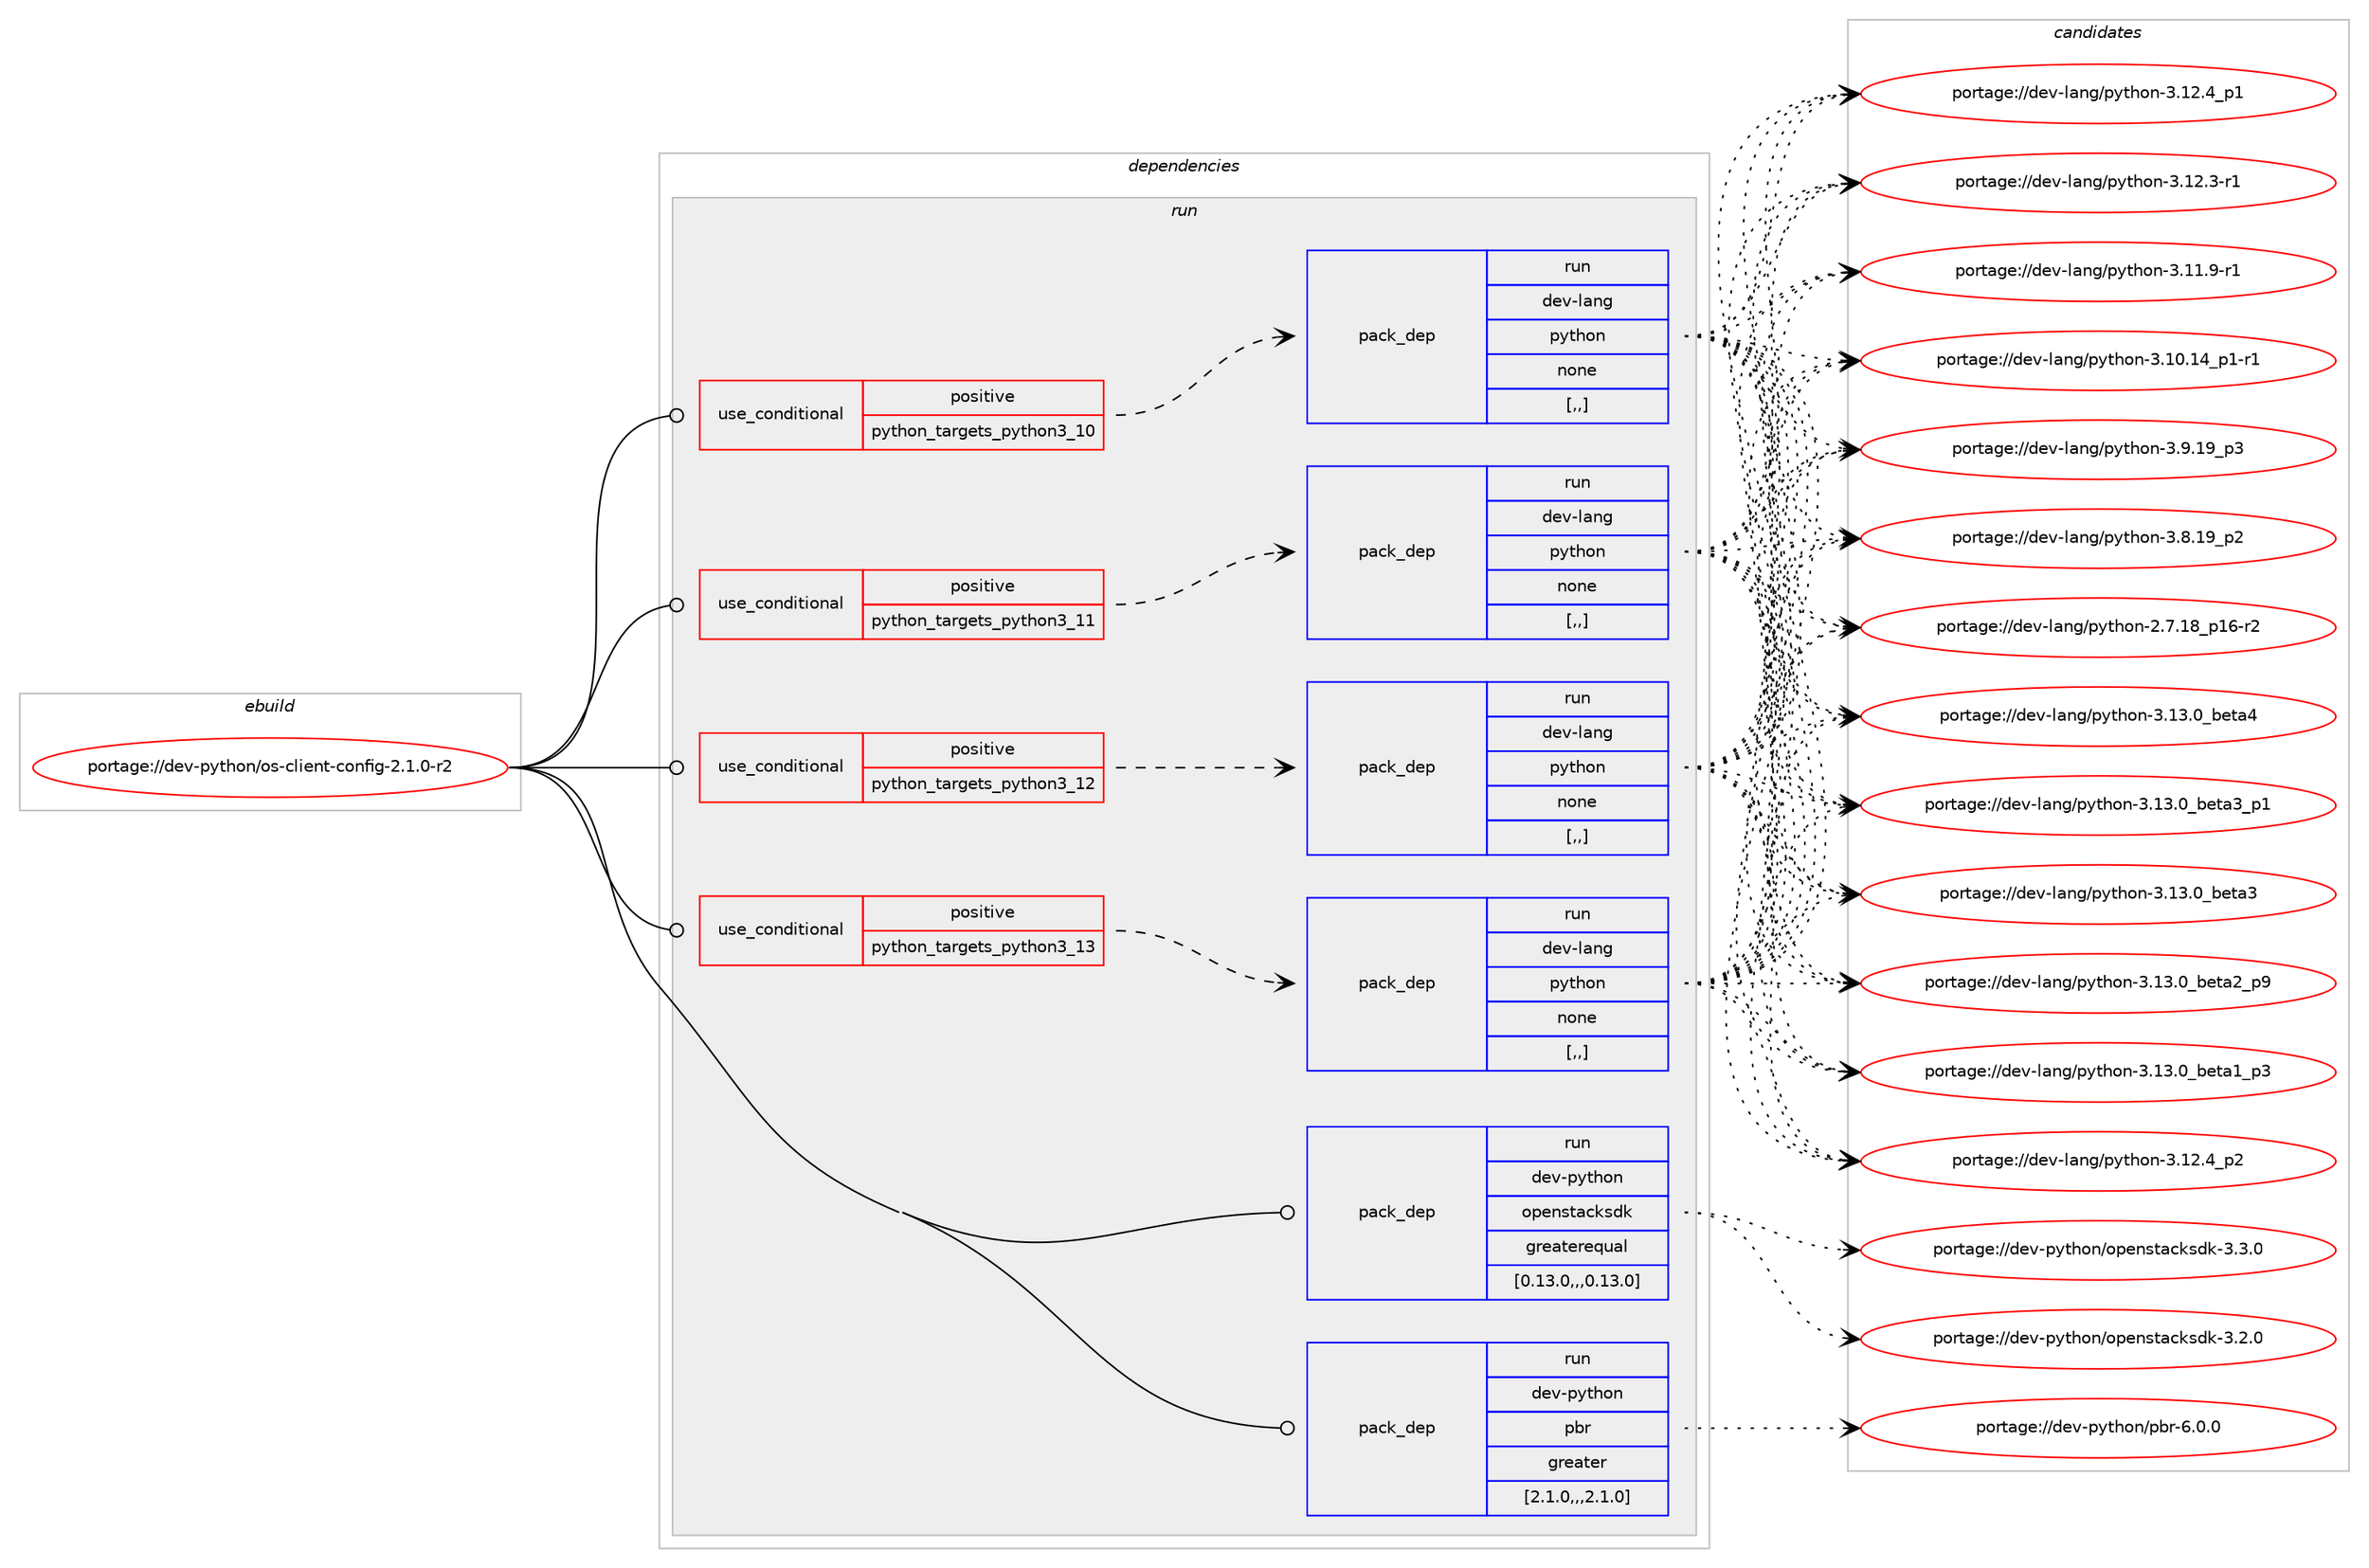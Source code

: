 digraph prolog {

# *************
# Graph options
# *************

newrank=true;
concentrate=true;
compound=true;
graph [rankdir=LR,fontname=Helvetica,fontsize=10,ranksep=1.5];#, ranksep=2.5, nodesep=0.2];
edge  [arrowhead=vee];
node  [fontname=Helvetica,fontsize=10];

# **********
# The ebuild
# **********

subgraph cluster_leftcol {
color=gray;
label=<<i>ebuild</i>>;
id [label="portage://dev-python/os-client-config-2.1.0-r2", color=red, width=4, href="../dev-python/os-client-config-2.1.0-r2.svg"];
}

# ****************
# The dependencies
# ****************

subgraph cluster_midcol {
color=gray;
label=<<i>dependencies</i>>;
subgraph cluster_compile {
fillcolor="#eeeeee";
style=filled;
label=<<i>compile</i>>;
}
subgraph cluster_compileandrun {
fillcolor="#eeeeee";
style=filled;
label=<<i>compile and run</i>>;
}
subgraph cluster_run {
fillcolor="#eeeeee";
style=filled;
label=<<i>run</i>>;
subgraph cond35537 {
dependency153240 [label=<<TABLE BORDER="0" CELLBORDER="1" CELLSPACING="0" CELLPADDING="4"><TR><TD ROWSPAN="3" CELLPADDING="10">use_conditional</TD></TR><TR><TD>positive</TD></TR><TR><TD>python_targets_python3_10</TD></TR></TABLE>>, shape=none, color=red];
subgraph pack116454 {
dependency153241 [label=<<TABLE BORDER="0" CELLBORDER="1" CELLSPACING="0" CELLPADDING="4" WIDTH="220"><TR><TD ROWSPAN="6" CELLPADDING="30">pack_dep</TD></TR><TR><TD WIDTH="110">run</TD></TR><TR><TD>dev-lang</TD></TR><TR><TD>python</TD></TR><TR><TD>none</TD></TR><TR><TD>[,,]</TD></TR></TABLE>>, shape=none, color=blue];
}
dependency153240:e -> dependency153241:w [weight=20,style="dashed",arrowhead="vee"];
}
id:e -> dependency153240:w [weight=20,style="solid",arrowhead="odot"];
subgraph cond35538 {
dependency153242 [label=<<TABLE BORDER="0" CELLBORDER="1" CELLSPACING="0" CELLPADDING="4"><TR><TD ROWSPAN="3" CELLPADDING="10">use_conditional</TD></TR><TR><TD>positive</TD></TR><TR><TD>python_targets_python3_11</TD></TR></TABLE>>, shape=none, color=red];
subgraph pack116455 {
dependency153243 [label=<<TABLE BORDER="0" CELLBORDER="1" CELLSPACING="0" CELLPADDING="4" WIDTH="220"><TR><TD ROWSPAN="6" CELLPADDING="30">pack_dep</TD></TR><TR><TD WIDTH="110">run</TD></TR><TR><TD>dev-lang</TD></TR><TR><TD>python</TD></TR><TR><TD>none</TD></TR><TR><TD>[,,]</TD></TR></TABLE>>, shape=none, color=blue];
}
dependency153242:e -> dependency153243:w [weight=20,style="dashed",arrowhead="vee"];
}
id:e -> dependency153242:w [weight=20,style="solid",arrowhead="odot"];
subgraph cond35539 {
dependency153244 [label=<<TABLE BORDER="0" CELLBORDER="1" CELLSPACING="0" CELLPADDING="4"><TR><TD ROWSPAN="3" CELLPADDING="10">use_conditional</TD></TR><TR><TD>positive</TD></TR><TR><TD>python_targets_python3_12</TD></TR></TABLE>>, shape=none, color=red];
subgraph pack116456 {
dependency153245 [label=<<TABLE BORDER="0" CELLBORDER="1" CELLSPACING="0" CELLPADDING="4" WIDTH="220"><TR><TD ROWSPAN="6" CELLPADDING="30">pack_dep</TD></TR><TR><TD WIDTH="110">run</TD></TR><TR><TD>dev-lang</TD></TR><TR><TD>python</TD></TR><TR><TD>none</TD></TR><TR><TD>[,,]</TD></TR></TABLE>>, shape=none, color=blue];
}
dependency153244:e -> dependency153245:w [weight=20,style="dashed",arrowhead="vee"];
}
id:e -> dependency153244:w [weight=20,style="solid",arrowhead="odot"];
subgraph cond35540 {
dependency153246 [label=<<TABLE BORDER="0" CELLBORDER="1" CELLSPACING="0" CELLPADDING="4"><TR><TD ROWSPAN="3" CELLPADDING="10">use_conditional</TD></TR><TR><TD>positive</TD></TR><TR><TD>python_targets_python3_13</TD></TR></TABLE>>, shape=none, color=red];
subgraph pack116457 {
dependency153247 [label=<<TABLE BORDER="0" CELLBORDER="1" CELLSPACING="0" CELLPADDING="4" WIDTH="220"><TR><TD ROWSPAN="6" CELLPADDING="30">pack_dep</TD></TR><TR><TD WIDTH="110">run</TD></TR><TR><TD>dev-lang</TD></TR><TR><TD>python</TD></TR><TR><TD>none</TD></TR><TR><TD>[,,]</TD></TR></TABLE>>, shape=none, color=blue];
}
dependency153246:e -> dependency153247:w [weight=20,style="dashed",arrowhead="vee"];
}
id:e -> dependency153246:w [weight=20,style="solid",arrowhead="odot"];
subgraph pack116458 {
dependency153248 [label=<<TABLE BORDER="0" CELLBORDER="1" CELLSPACING="0" CELLPADDING="4" WIDTH="220"><TR><TD ROWSPAN="6" CELLPADDING="30">pack_dep</TD></TR><TR><TD WIDTH="110">run</TD></TR><TR><TD>dev-python</TD></TR><TR><TD>openstacksdk</TD></TR><TR><TD>greaterequal</TD></TR><TR><TD>[0.13.0,,,0.13.0]</TD></TR></TABLE>>, shape=none, color=blue];
}
id:e -> dependency153248:w [weight=20,style="solid",arrowhead="odot"];
subgraph pack116459 {
dependency153249 [label=<<TABLE BORDER="0" CELLBORDER="1" CELLSPACING="0" CELLPADDING="4" WIDTH="220"><TR><TD ROWSPAN="6" CELLPADDING="30">pack_dep</TD></TR><TR><TD WIDTH="110">run</TD></TR><TR><TD>dev-python</TD></TR><TR><TD>pbr</TD></TR><TR><TD>greater</TD></TR><TR><TD>[2.1.0,,,2.1.0]</TD></TR></TABLE>>, shape=none, color=blue];
}
id:e -> dependency153249:w [weight=20,style="solid",arrowhead="odot"];
}
}

# **************
# The candidates
# **************

subgraph cluster_choices {
rank=same;
color=gray;
label=<<i>candidates</i>>;

subgraph choice116454 {
color=black;
nodesep=1;
choice1001011184510897110103471121211161041111104551464951464895981011169752 [label="portage://dev-lang/python-3.13.0_beta4", color=red, width=4,href="../dev-lang/python-3.13.0_beta4.svg"];
choice10010111845108971101034711212111610411111045514649514648959810111697519511249 [label="portage://dev-lang/python-3.13.0_beta3_p1", color=red, width=4,href="../dev-lang/python-3.13.0_beta3_p1.svg"];
choice1001011184510897110103471121211161041111104551464951464895981011169751 [label="portage://dev-lang/python-3.13.0_beta3", color=red, width=4,href="../dev-lang/python-3.13.0_beta3.svg"];
choice10010111845108971101034711212111610411111045514649514648959810111697509511257 [label="portage://dev-lang/python-3.13.0_beta2_p9", color=red, width=4,href="../dev-lang/python-3.13.0_beta2_p9.svg"];
choice10010111845108971101034711212111610411111045514649514648959810111697499511251 [label="portage://dev-lang/python-3.13.0_beta1_p3", color=red, width=4,href="../dev-lang/python-3.13.0_beta1_p3.svg"];
choice100101118451089711010347112121116104111110455146495046529511250 [label="portage://dev-lang/python-3.12.4_p2", color=red, width=4,href="../dev-lang/python-3.12.4_p2.svg"];
choice100101118451089711010347112121116104111110455146495046529511249 [label="portage://dev-lang/python-3.12.4_p1", color=red, width=4,href="../dev-lang/python-3.12.4_p1.svg"];
choice100101118451089711010347112121116104111110455146495046514511449 [label="portage://dev-lang/python-3.12.3-r1", color=red, width=4,href="../dev-lang/python-3.12.3-r1.svg"];
choice100101118451089711010347112121116104111110455146494946574511449 [label="portage://dev-lang/python-3.11.9-r1", color=red, width=4,href="../dev-lang/python-3.11.9-r1.svg"];
choice100101118451089711010347112121116104111110455146494846495295112494511449 [label="portage://dev-lang/python-3.10.14_p1-r1", color=red, width=4,href="../dev-lang/python-3.10.14_p1-r1.svg"];
choice100101118451089711010347112121116104111110455146574649579511251 [label="portage://dev-lang/python-3.9.19_p3", color=red, width=4,href="../dev-lang/python-3.9.19_p3.svg"];
choice100101118451089711010347112121116104111110455146564649579511250 [label="portage://dev-lang/python-3.8.19_p2", color=red, width=4,href="../dev-lang/python-3.8.19_p2.svg"];
choice100101118451089711010347112121116104111110455046554649569511249544511450 [label="portage://dev-lang/python-2.7.18_p16-r2", color=red, width=4,href="../dev-lang/python-2.7.18_p16-r2.svg"];
dependency153241:e -> choice1001011184510897110103471121211161041111104551464951464895981011169752:w [style=dotted,weight="100"];
dependency153241:e -> choice10010111845108971101034711212111610411111045514649514648959810111697519511249:w [style=dotted,weight="100"];
dependency153241:e -> choice1001011184510897110103471121211161041111104551464951464895981011169751:w [style=dotted,weight="100"];
dependency153241:e -> choice10010111845108971101034711212111610411111045514649514648959810111697509511257:w [style=dotted,weight="100"];
dependency153241:e -> choice10010111845108971101034711212111610411111045514649514648959810111697499511251:w [style=dotted,weight="100"];
dependency153241:e -> choice100101118451089711010347112121116104111110455146495046529511250:w [style=dotted,weight="100"];
dependency153241:e -> choice100101118451089711010347112121116104111110455146495046529511249:w [style=dotted,weight="100"];
dependency153241:e -> choice100101118451089711010347112121116104111110455146495046514511449:w [style=dotted,weight="100"];
dependency153241:e -> choice100101118451089711010347112121116104111110455146494946574511449:w [style=dotted,weight="100"];
dependency153241:e -> choice100101118451089711010347112121116104111110455146494846495295112494511449:w [style=dotted,weight="100"];
dependency153241:e -> choice100101118451089711010347112121116104111110455146574649579511251:w [style=dotted,weight="100"];
dependency153241:e -> choice100101118451089711010347112121116104111110455146564649579511250:w [style=dotted,weight="100"];
dependency153241:e -> choice100101118451089711010347112121116104111110455046554649569511249544511450:w [style=dotted,weight="100"];
}
subgraph choice116455 {
color=black;
nodesep=1;
choice1001011184510897110103471121211161041111104551464951464895981011169752 [label="portage://dev-lang/python-3.13.0_beta4", color=red, width=4,href="../dev-lang/python-3.13.0_beta4.svg"];
choice10010111845108971101034711212111610411111045514649514648959810111697519511249 [label="portage://dev-lang/python-3.13.0_beta3_p1", color=red, width=4,href="../dev-lang/python-3.13.0_beta3_p1.svg"];
choice1001011184510897110103471121211161041111104551464951464895981011169751 [label="portage://dev-lang/python-3.13.0_beta3", color=red, width=4,href="../dev-lang/python-3.13.0_beta3.svg"];
choice10010111845108971101034711212111610411111045514649514648959810111697509511257 [label="portage://dev-lang/python-3.13.0_beta2_p9", color=red, width=4,href="../dev-lang/python-3.13.0_beta2_p9.svg"];
choice10010111845108971101034711212111610411111045514649514648959810111697499511251 [label="portage://dev-lang/python-3.13.0_beta1_p3", color=red, width=4,href="../dev-lang/python-3.13.0_beta1_p3.svg"];
choice100101118451089711010347112121116104111110455146495046529511250 [label="portage://dev-lang/python-3.12.4_p2", color=red, width=4,href="../dev-lang/python-3.12.4_p2.svg"];
choice100101118451089711010347112121116104111110455146495046529511249 [label="portage://dev-lang/python-3.12.4_p1", color=red, width=4,href="../dev-lang/python-3.12.4_p1.svg"];
choice100101118451089711010347112121116104111110455146495046514511449 [label="portage://dev-lang/python-3.12.3-r1", color=red, width=4,href="../dev-lang/python-3.12.3-r1.svg"];
choice100101118451089711010347112121116104111110455146494946574511449 [label="portage://dev-lang/python-3.11.9-r1", color=red, width=4,href="../dev-lang/python-3.11.9-r1.svg"];
choice100101118451089711010347112121116104111110455146494846495295112494511449 [label="portage://dev-lang/python-3.10.14_p1-r1", color=red, width=4,href="../dev-lang/python-3.10.14_p1-r1.svg"];
choice100101118451089711010347112121116104111110455146574649579511251 [label="portage://dev-lang/python-3.9.19_p3", color=red, width=4,href="../dev-lang/python-3.9.19_p3.svg"];
choice100101118451089711010347112121116104111110455146564649579511250 [label="portage://dev-lang/python-3.8.19_p2", color=red, width=4,href="../dev-lang/python-3.8.19_p2.svg"];
choice100101118451089711010347112121116104111110455046554649569511249544511450 [label="portage://dev-lang/python-2.7.18_p16-r2", color=red, width=4,href="../dev-lang/python-2.7.18_p16-r2.svg"];
dependency153243:e -> choice1001011184510897110103471121211161041111104551464951464895981011169752:w [style=dotted,weight="100"];
dependency153243:e -> choice10010111845108971101034711212111610411111045514649514648959810111697519511249:w [style=dotted,weight="100"];
dependency153243:e -> choice1001011184510897110103471121211161041111104551464951464895981011169751:w [style=dotted,weight="100"];
dependency153243:e -> choice10010111845108971101034711212111610411111045514649514648959810111697509511257:w [style=dotted,weight="100"];
dependency153243:e -> choice10010111845108971101034711212111610411111045514649514648959810111697499511251:w [style=dotted,weight="100"];
dependency153243:e -> choice100101118451089711010347112121116104111110455146495046529511250:w [style=dotted,weight="100"];
dependency153243:e -> choice100101118451089711010347112121116104111110455146495046529511249:w [style=dotted,weight="100"];
dependency153243:e -> choice100101118451089711010347112121116104111110455146495046514511449:w [style=dotted,weight="100"];
dependency153243:e -> choice100101118451089711010347112121116104111110455146494946574511449:w [style=dotted,weight="100"];
dependency153243:e -> choice100101118451089711010347112121116104111110455146494846495295112494511449:w [style=dotted,weight="100"];
dependency153243:e -> choice100101118451089711010347112121116104111110455146574649579511251:w [style=dotted,weight="100"];
dependency153243:e -> choice100101118451089711010347112121116104111110455146564649579511250:w [style=dotted,weight="100"];
dependency153243:e -> choice100101118451089711010347112121116104111110455046554649569511249544511450:w [style=dotted,weight="100"];
}
subgraph choice116456 {
color=black;
nodesep=1;
choice1001011184510897110103471121211161041111104551464951464895981011169752 [label="portage://dev-lang/python-3.13.0_beta4", color=red, width=4,href="../dev-lang/python-3.13.0_beta4.svg"];
choice10010111845108971101034711212111610411111045514649514648959810111697519511249 [label="portage://dev-lang/python-3.13.0_beta3_p1", color=red, width=4,href="../dev-lang/python-3.13.0_beta3_p1.svg"];
choice1001011184510897110103471121211161041111104551464951464895981011169751 [label="portage://dev-lang/python-3.13.0_beta3", color=red, width=4,href="../dev-lang/python-3.13.0_beta3.svg"];
choice10010111845108971101034711212111610411111045514649514648959810111697509511257 [label="portage://dev-lang/python-3.13.0_beta2_p9", color=red, width=4,href="../dev-lang/python-3.13.0_beta2_p9.svg"];
choice10010111845108971101034711212111610411111045514649514648959810111697499511251 [label="portage://dev-lang/python-3.13.0_beta1_p3", color=red, width=4,href="../dev-lang/python-3.13.0_beta1_p3.svg"];
choice100101118451089711010347112121116104111110455146495046529511250 [label="portage://dev-lang/python-3.12.4_p2", color=red, width=4,href="../dev-lang/python-3.12.4_p2.svg"];
choice100101118451089711010347112121116104111110455146495046529511249 [label="portage://dev-lang/python-3.12.4_p1", color=red, width=4,href="../dev-lang/python-3.12.4_p1.svg"];
choice100101118451089711010347112121116104111110455146495046514511449 [label="portage://dev-lang/python-3.12.3-r1", color=red, width=4,href="../dev-lang/python-3.12.3-r1.svg"];
choice100101118451089711010347112121116104111110455146494946574511449 [label="portage://dev-lang/python-3.11.9-r1", color=red, width=4,href="../dev-lang/python-3.11.9-r1.svg"];
choice100101118451089711010347112121116104111110455146494846495295112494511449 [label="portage://dev-lang/python-3.10.14_p1-r1", color=red, width=4,href="../dev-lang/python-3.10.14_p1-r1.svg"];
choice100101118451089711010347112121116104111110455146574649579511251 [label="portage://dev-lang/python-3.9.19_p3", color=red, width=4,href="../dev-lang/python-3.9.19_p3.svg"];
choice100101118451089711010347112121116104111110455146564649579511250 [label="portage://dev-lang/python-3.8.19_p2", color=red, width=4,href="../dev-lang/python-3.8.19_p2.svg"];
choice100101118451089711010347112121116104111110455046554649569511249544511450 [label="portage://dev-lang/python-2.7.18_p16-r2", color=red, width=4,href="../dev-lang/python-2.7.18_p16-r2.svg"];
dependency153245:e -> choice1001011184510897110103471121211161041111104551464951464895981011169752:w [style=dotted,weight="100"];
dependency153245:e -> choice10010111845108971101034711212111610411111045514649514648959810111697519511249:w [style=dotted,weight="100"];
dependency153245:e -> choice1001011184510897110103471121211161041111104551464951464895981011169751:w [style=dotted,weight="100"];
dependency153245:e -> choice10010111845108971101034711212111610411111045514649514648959810111697509511257:w [style=dotted,weight="100"];
dependency153245:e -> choice10010111845108971101034711212111610411111045514649514648959810111697499511251:w [style=dotted,weight="100"];
dependency153245:e -> choice100101118451089711010347112121116104111110455146495046529511250:w [style=dotted,weight="100"];
dependency153245:e -> choice100101118451089711010347112121116104111110455146495046529511249:w [style=dotted,weight="100"];
dependency153245:e -> choice100101118451089711010347112121116104111110455146495046514511449:w [style=dotted,weight="100"];
dependency153245:e -> choice100101118451089711010347112121116104111110455146494946574511449:w [style=dotted,weight="100"];
dependency153245:e -> choice100101118451089711010347112121116104111110455146494846495295112494511449:w [style=dotted,weight="100"];
dependency153245:e -> choice100101118451089711010347112121116104111110455146574649579511251:w [style=dotted,weight="100"];
dependency153245:e -> choice100101118451089711010347112121116104111110455146564649579511250:w [style=dotted,weight="100"];
dependency153245:e -> choice100101118451089711010347112121116104111110455046554649569511249544511450:w [style=dotted,weight="100"];
}
subgraph choice116457 {
color=black;
nodesep=1;
choice1001011184510897110103471121211161041111104551464951464895981011169752 [label="portage://dev-lang/python-3.13.0_beta4", color=red, width=4,href="../dev-lang/python-3.13.0_beta4.svg"];
choice10010111845108971101034711212111610411111045514649514648959810111697519511249 [label="portage://dev-lang/python-3.13.0_beta3_p1", color=red, width=4,href="../dev-lang/python-3.13.0_beta3_p1.svg"];
choice1001011184510897110103471121211161041111104551464951464895981011169751 [label="portage://dev-lang/python-3.13.0_beta3", color=red, width=4,href="../dev-lang/python-3.13.0_beta3.svg"];
choice10010111845108971101034711212111610411111045514649514648959810111697509511257 [label="portage://dev-lang/python-3.13.0_beta2_p9", color=red, width=4,href="../dev-lang/python-3.13.0_beta2_p9.svg"];
choice10010111845108971101034711212111610411111045514649514648959810111697499511251 [label="portage://dev-lang/python-3.13.0_beta1_p3", color=red, width=4,href="../dev-lang/python-3.13.0_beta1_p3.svg"];
choice100101118451089711010347112121116104111110455146495046529511250 [label="portage://dev-lang/python-3.12.4_p2", color=red, width=4,href="../dev-lang/python-3.12.4_p2.svg"];
choice100101118451089711010347112121116104111110455146495046529511249 [label="portage://dev-lang/python-3.12.4_p1", color=red, width=4,href="../dev-lang/python-3.12.4_p1.svg"];
choice100101118451089711010347112121116104111110455146495046514511449 [label="portage://dev-lang/python-3.12.3-r1", color=red, width=4,href="../dev-lang/python-3.12.3-r1.svg"];
choice100101118451089711010347112121116104111110455146494946574511449 [label="portage://dev-lang/python-3.11.9-r1", color=red, width=4,href="../dev-lang/python-3.11.9-r1.svg"];
choice100101118451089711010347112121116104111110455146494846495295112494511449 [label="portage://dev-lang/python-3.10.14_p1-r1", color=red, width=4,href="../dev-lang/python-3.10.14_p1-r1.svg"];
choice100101118451089711010347112121116104111110455146574649579511251 [label="portage://dev-lang/python-3.9.19_p3", color=red, width=4,href="../dev-lang/python-3.9.19_p3.svg"];
choice100101118451089711010347112121116104111110455146564649579511250 [label="portage://dev-lang/python-3.8.19_p2", color=red, width=4,href="../dev-lang/python-3.8.19_p2.svg"];
choice100101118451089711010347112121116104111110455046554649569511249544511450 [label="portage://dev-lang/python-2.7.18_p16-r2", color=red, width=4,href="../dev-lang/python-2.7.18_p16-r2.svg"];
dependency153247:e -> choice1001011184510897110103471121211161041111104551464951464895981011169752:w [style=dotted,weight="100"];
dependency153247:e -> choice10010111845108971101034711212111610411111045514649514648959810111697519511249:w [style=dotted,weight="100"];
dependency153247:e -> choice1001011184510897110103471121211161041111104551464951464895981011169751:w [style=dotted,weight="100"];
dependency153247:e -> choice10010111845108971101034711212111610411111045514649514648959810111697509511257:w [style=dotted,weight="100"];
dependency153247:e -> choice10010111845108971101034711212111610411111045514649514648959810111697499511251:w [style=dotted,weight="100"];
dependency153247:e -> choice100101118451089711010347112121116104111110455146495046529511250:w [style=dotted,weight="100"];
dependency153247:e -> choice100101118451089711010347112121116104111110455146495046529511249:w [style=dotted,weight="100"];
dependency153247:e -> choice100101118451089711010347112121116104111110455146495046514511449:w [style=dotted,weight="100"];
dependency153247:e -> choice100101118451089711010347112121116104111110455146494946574511449:w [style=dotted,weight="100"];
dependency153247:e -> choice100101118451089711010347112121116104111110455146494846495295112494511449:w [style=dotted,weight="100"];
dependency153247:e -> choice100101118451089711010347112121116104111110455146574649579511251:w [style=dotted,weight="100"];
dependency153247:e -> choice100101118451089711010347112121116104111110455146564649579511250:w [style=dotted,weight="100"];
dependency153247:e -> choice100101118451089711010347112121116104111110455046554649569511249544511450:w [style=dotted,weight="100"];
}
subgraph choice116458 {
color=black;
nodesep=1;
choice10010111845112121116104111110471111121011101151169799107115100107455146514648 [label="portage://dev-python/openstacksdk-3.3.0", color=red, width=4,href="../dev-python/openstacksdk-3.3.0.svg"];
choice10010111845112121116104111110471111121011101151169799107115100107455146504648 [label="portage://dev-python/openstacksdk-3.2.0", color=red, width=4,href="../dev-python/openstacksdk-3.2.0.svg"];
dependency153248:e -> choice10010111845112121116104111110471111121011101151169799107115100107455146514648:w [style=dotted,weight="100"];
dependency153248:e -> choice10010111845112121116104111110471111121011101151169799107115100107455146504648:w [style=dotted,weight="100"];
}
subgraph choice116459 {
color=black;
nodesep=1;
choice100101118451121211161041111104711298114455446484648 [label="portage://dev-python/pbr-6.0.0", color=red, width=4,href="../dev-python/pbr-6.0.0.svg"];
dependency153249:e -> choice100101118451121211161041111104711298114455446484648:w [style=dotted,weight="100"];
}
}

}
